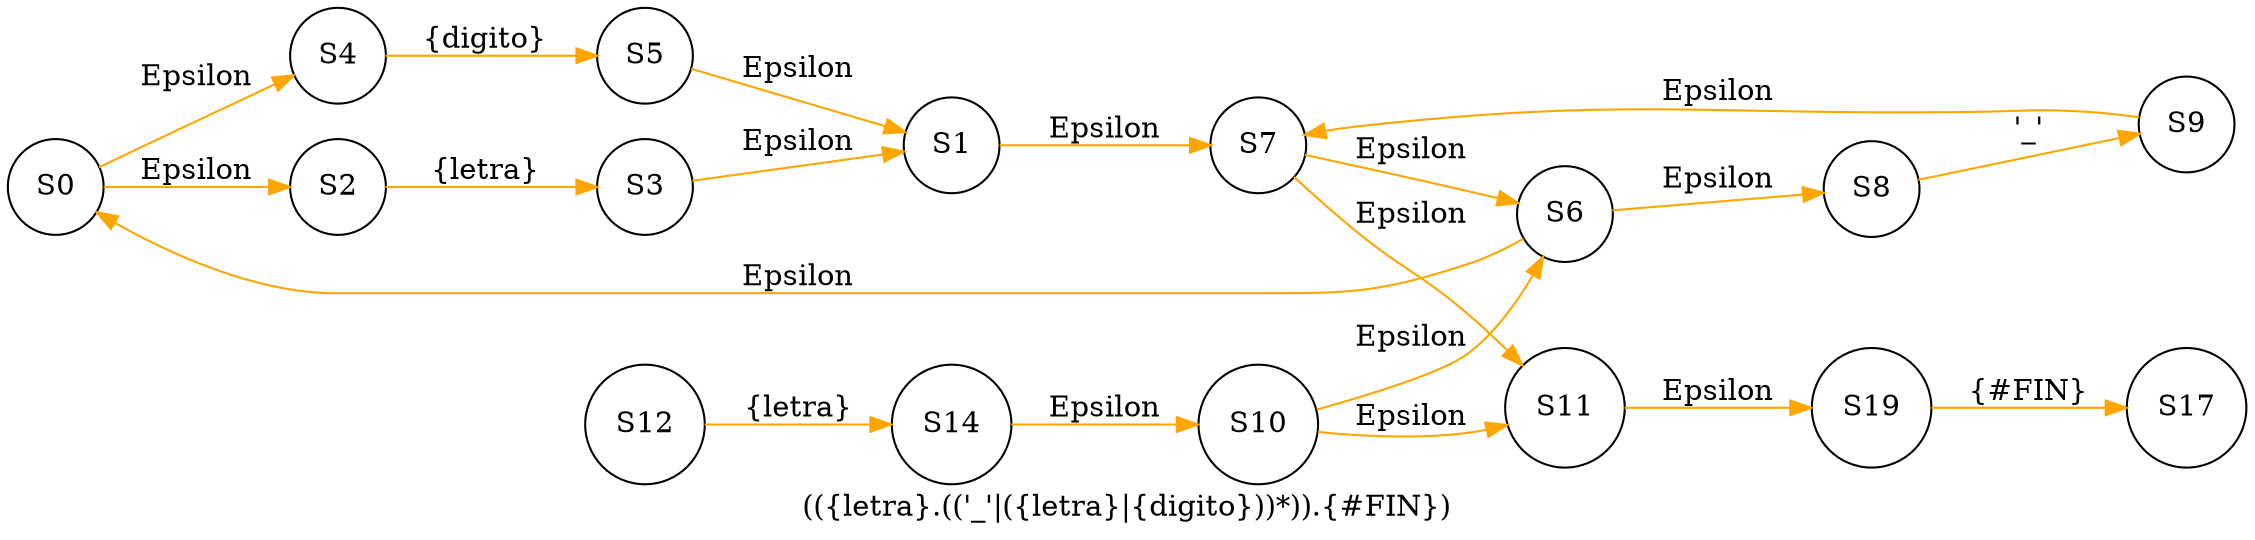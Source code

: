 digraph structs {
    node [shape=circle];
    rankdir=LR;    label = "(({letra}.(('_'|({letra}|{digito}))*)).{#FIN})";
    NodoS0 [label="S0" ];
    NodoS1 [label="S1" ];
    NodoS2 [label="S2" ];
    NodoS3 [label="S3" ];
    NodoS4 [label="S4" ];
    NodoS5 [label="S5" ];
    NodoS6 [label="S6" ];
    NodoS7 [label="S7" ];
    NodoS8 [label="S8" ];
    NodoS9 [label="S9" ];
    NodoS10 [label="S10" ];
    NodoS11 [label="S11" ];
    NodoS12 [label="S12" ];
    NodoS14 [label="S14" ];
    NodoS19 [label="S19" ];
    NodoS17 [label="S17" ];
    NodoS0 -> NodoS2[label="Epsilon" color="orange"];
    NodoS2 -> NodoS3[label="{letra}" color="orange"];
    NodoS3 -> NodoS1[label="Epsilon" color="orange"];
    NodoS0 -> NodoS4[label="Epsilon" color="orange"];
    NodoS4 -> NodoS5[label="{digito}" color="orange"];
    NodoS5 -> NodoS1[label="Epsilon" color="orange"];
    NodoS6 -> NodoS8[label="Epsilon" color="orange"];
    NodoS8 -> NodoS9[label="'_'" color="orange"];
    NodoS9 -> NodoS7[label="Epsilon" color="orange"];
    NodoS6 -> NodoS0[label="Epsilon" color="orange"];
    NodoS1 -> NodoS7[label="Epsilon" color="orange"];
    NodoS10 -> NodoS6[label="Epsilon" color="orange"];
    NodoS7 -> NodoS11[label="Epsilon" color="orange"];
    NodoS10 -> NodoS11[label="Epsilon" color="orange"];
    NodoS7 -> NodoS6[label="Epsilon" color="orange"];
    NodoS12 -> NodoS14[label="{letra}" color="orange"];
    NodoS14 -> NodoS10[label="Epsilon" color="orange"];
    NodoS11 -> NodoS19[label="Epsilon" color="orange"];
    NodoS19 -> NodoS17[label="{#FIN}" color="orange"];
}